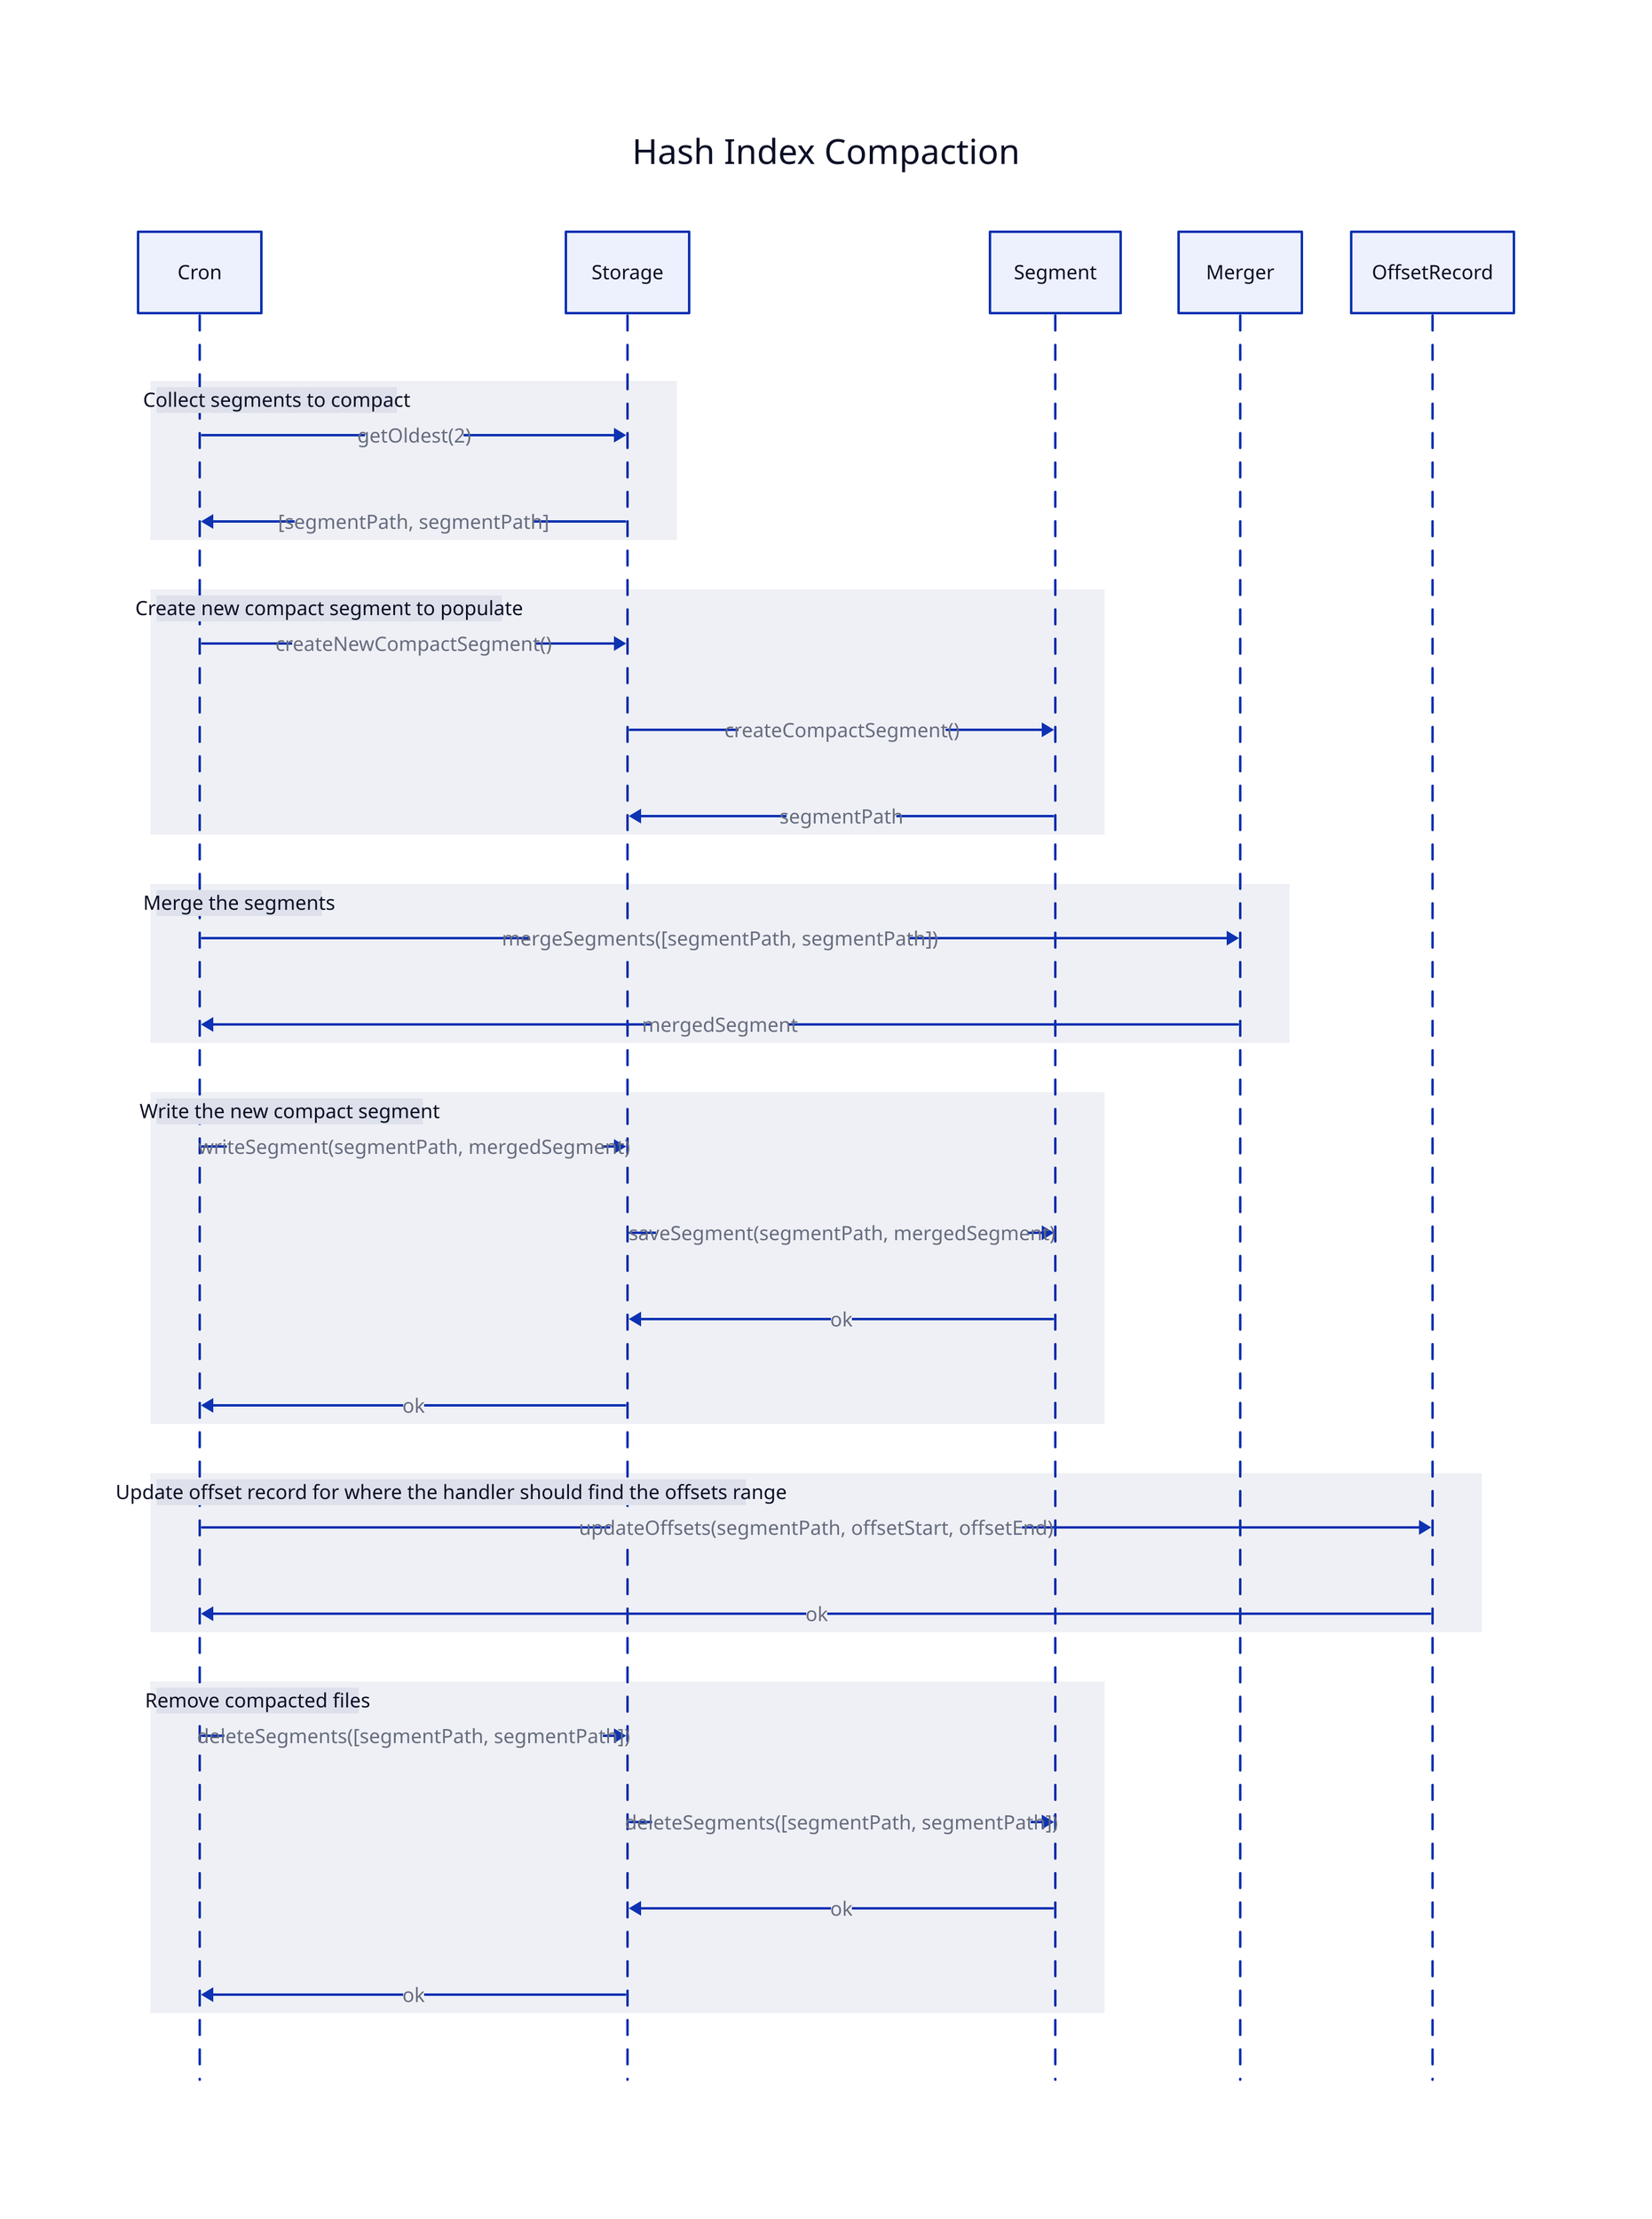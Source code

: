 Hash Index Compaction: {
  shape: sequence_diagram

  Cron
  Storage
  Segment
  Merger
  OffsetRecord

  Collect segments to compact: {
    Cron -> Storage: getOldest(2)
    Storage -> Cron: "[segmentPath, segmentPath]"
  }

  Create new compact segment to populate: {
    Cron -> Storage: createNewCompactSegment()
    Storage -> Segment: createCompactSegment()
    Segment -> Storage: segmentPath
  }

  Merge the segments: {
    Cron -> Merger: "mergeSegments([segmentPath, segmentPath])"
    Merger -> Cron: mergedSegment
  }

  Write the new compact segment: {
    Cron -> Storage: writeSegment(segmentPath, mergedSegment)
    Storage -> Segment: saveSegment(segmentPath, mergedSegment)
    Segment -> Storage: ok
    Storage -> Cron: ok
  }

  Update offset record for where the handler should find the offsets range: {
    Cron -> OffsetRecord: updateOffsets(segmentPath, offsetStart, offsetEnd)
    OffsetRecord -> Cron: ok
  }

  Remove compacted files: {
    Cron -> Storage: "deleteSegments([segmentPath, segmentPath])"
    Storage -> Segment: "deleteSegments([segmentPath, segmentPath])"
    Segment -> Storage: ok
    Storage -> Cron: ok
  }
}

